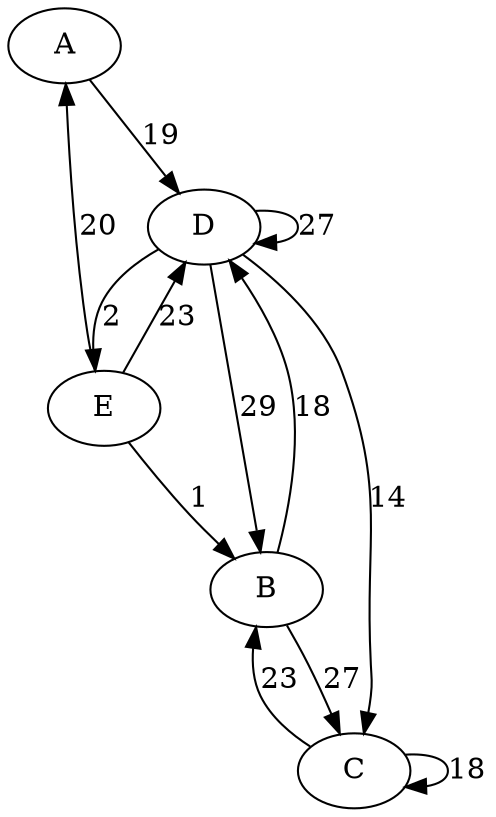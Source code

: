 digraph G {
  A
  B
  C
  D
  E
  D -> E [
    label = 2
  ];
  B -> C [
    label = 27
  ];
  D -> D [
    label = 27
  ];
  E -> A [
    label = 20
  ];
  A -> D [
    label = 19
  ];
  D -> B [
    label = 29
  ];
  E -> B [
    label = 1
  ];
  C -> C [
    label = 18
  ];
  E -> D [
    label = 23
  ];
  B -> D [
    label = 18
  ];
  D -> C [
    label = 14
  ];
  C -> B [
    label = 23
  ];
}
